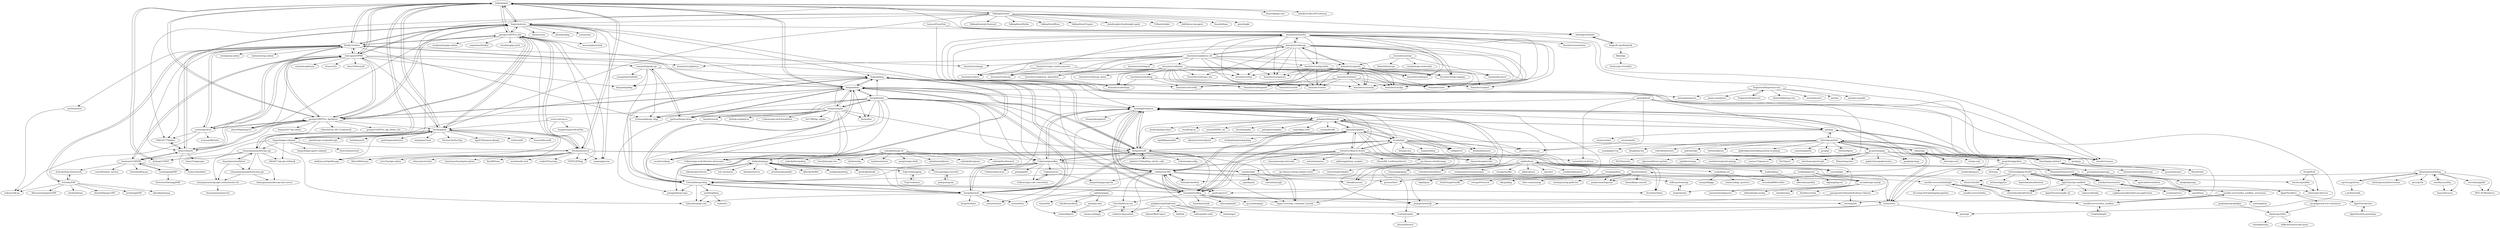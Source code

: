 digraph G {
"lisijie/gopub" -> "lisijie/webcron"
"lisijie/gopub" -> "linclin/gopub"
"lisijie/gopub" -> "duliang123/SST"
"lisijie/gopub" -> "bzppx/bzppx-codepub"
"lisijie/gopub" -> "george518/PPGo_Job"
"lisijie/gopub" -> "shotdog/scheduler"
"lisijie/gopub" -> "lock-upme/OPMS"
"lisijie/gopub" -> "lhtzbj12/sdrms"
"lisijie/gopub" -> "george518/PPGo_ApiAdmin"
"lisijie/gopub" -> "shunfei/cronsun" ["e"=1]
"lisijie/gopub" -> "dreamans/syncd"
"lisijie/gopub" -> "itimor/django-oms" ["e"=1]
"lisijie/gopub" -> "TalkingData/owl"
"lisijie/gopub" -> "beego/admin"
"lisijie/gopub" -> "eolinker/GoKu-API-Gateway" ["e"=1]
"lisijie/webcron" -> "lisijie/gopub"
"lisijie/webcron" -> "george518/PPGo_Job"
"lisijie/webcron" -> "george518/PPGo_ApiAdmin"
"lisijie/webcron" -> "shunfei/cronsun" ["e"=1]
"lisijie/webcron" -> "ouqiang/gocron" ["e"=1]
"lisijie/webcron" -> "iwannay/jiacrontab" ["e"=1]
"lisijie/webcron" -> "shotdog/scheduler"
"lisijie/webcron" -> "hzwy23/hauth"
"lisijie/webcron" -> "lhtzbj12/sdrms"
"lisijie/webcron" -> "lisijie/goblog"
"lisijie/webcron" -> "youzan/zan" ["e"=1]
"lisijie/webcron" -> "lock-upme/OPMS"
"lisijie/webcron" -> "laruence/yar" ["e"=1]
"lisijie/webcron" -> "beego/admin"
"lisijie/webcron" -> "shenzhe/zphp" ["e"=1]
"henrylee2cn/pholcus_lib" -> "henrylee2cn/lessgo"
"henrylee2cn/pholcus_lib" -> "henrylee2cn/surfer"
"henrylee2cn/pholcus_lib" -> "henrylee2cn/pholcus" ["e"=1]
"henrylee2cn/pholcus_lib" -> "henrylee2cn/fay"
"henrylee2cn/pholcus_lib" -> "henrylee2cn/faygo" ["e"=1]
"henrylee2cn/pholcus_lib" -> "henrylee2cn/pholcus_dependent"
"henrylee2cn/pholcus_lib" -> "henrylee2cn/faydoc"
"henrylee2cn/pholcus_lib" -> "henrylee2cn/apiware"
"henrylee2cn/pholcus_lib" -> "henrylee2cn/goutil"
"henrylee2cn/pholcus_lib" -> "henrylee2cn/teleport" ["e"=1]
"henrylee2cn/pholcus_lib" -> "henrylee2cn/algorithm"
"henrylee2cn/pholcus_lib" -> "henrylee2cn/less"
"henrylee2cn/pholcus_lib" -> "henrylee2cn/myrpc"
"henrylee2cn/pholcus_lib" -> "henrylee2cn/cfgo"
"henrylee2cn/pholcus_lib" -> "henrylee2cn/currip"
"jimmykuu/gopher" -> "studygolang/studygolang" ["e"=1]
"jimmykuu/gopher" -> "wendal/gor"
"jimmykuu/gopher" -> "insionng/toropress"
"jimmykuu/gopher" -> "golangers/framework"
"jimmykuu/gopher" -> "zzdboy/GoCMS"
"jimmykuu/gopher" -> "beego/wetalk"
"jimmykuu/gopher" -> "fuxiaohei/GoBlog"
"jimmykuu/gopher" -> "goofcc/gorevel"
"jimmykuu/gopher" -> "QLeelulu/ohlala"
"jimmykuu/gopher" -> "chanxuehong/wechat" ["e"=1]
"jimmykuu/gopher" -> "ego008/goyoubbs" ["e"=1]
"jimmykuu/gopher" -> "hyper-carrot/go_command_tutorial" ["e"=1]
"jimmykuu/gopher" -> "robfig/revel" ["e"=1]
"jimmykuu/gopher" -> "skynetservices/skynet" ["e"=1]
"jimmykuu/gopher" -> "achun/Go-Blog-In-Action"
"astaxie/godoc" -> "polaris1119/autogo"
"1046102779/grbac" -> "hzwy23/hauth"
"george518/PPGo_Job" -> "lisijie/webcron"
"george518/PPGo_Job" -> "george518/PPGo_ApiAdmin"
"george518/PPGo_Job" -> "iwannay/jiacrontab" ["e"=1]
"george518/PPGo_Job" -> "ouqiang/gocron" ["e"=1]
"george518/PPGo_Job" -> "linclin/gopub"
"george518/PPGo_Job" -> "lisijie/gopub"
"george518/PPGo_Job" -> "shunfei/cronsun" ["e"=1]
"george518/PPGo_Job" -> "lhtzbj12/sdrms"
"george518/PPGo_Job" -> "dreamans/syncd"
"george518/PPGo_Job" -> "shen100/golang123" ["e"=1]
"george518/PPGo_Job" -> "wenjianzhang/go-admin" ["e"=1]
"george518/PPGo_Job" -> "EDDYCJY/blog" ["e"=1]
"george518/PPGo_Job" -> "osgochina/Donkey" ["e"=1]
"george518/PPGo_Job" -> "owenliang/go-push" ["e"=1]
"george518/PPGo_Job" -> "LyricTian/gin-admin" ["e"=1]
"hzwy23/hauth" -> "hzwy23/appsugar"
"hzwy23/hauth" -> "1046102779/grbac"
"hzwy23/hauth" -> "hexiaoyun128/ERP"
"hzwy23/hauth" -> "hzwy23/asofdate"
"hzwy23/hauth" -> "george518/PPGo_ApiAdmin"
"hzwy23/hauth" -> "lock-upme/OPMS"
"hzwy23/hauth" -> "lisijie/webcron"
"lock-upme/OPMS" -> "hexiaoyun128/ERP"
"lock-upme/OPMS" -> "lisijie/gopub"
"lock-upme/OPMS" -> "hzwy23/hauth"
"lock-upme/OPMS" -> "george518/PPGo_ApiAdmin"
"lock-upme/OPMS" -> "xuhuisheng/lemon" ["e"=1]
"lock-upme/OPMS" -> "lisijie/webcron"
"lock-upme/OPMS" -> "yunnet/gardens"
"lock-upme/OPMS" -> "deepzz0/goblog" ["e"=1]
"lock-upme/OPMS" -> "lhtzbj12/sdrms"
"lock-upme/OPMS" -> "zituocn/22v"
"lock-upme/OPMS" -> "shen100/golang123" ["e"=1]
"lock-upme/OPMS" -> "tomoya92/pybbs-go"
"lock-upme/OPMS" -> "shen100/wemall" ["e"=1]
"lock-upme/OPMS" -> "linclin/gopub"
"lock-upme/OPMS" -> "henrylee2cn/pholcus" ["e"=1]
"zzdboy/GoCMS" -> "goofcc/gorevel"
"zzdboy/GoCMS" -> "insionng/toropress"
"zzdboy/GoCMS" -> "codeb2cc/gmcadmin"
"zzdboy/GoCMS" -> "huacnlee/mediom"
"zzdboy/GoCMS" -> "jimmykuu/gopher"
"zzdboy/GoCMS" -> "chinakr/seocms"
"zzdboy/GoCMS" -> "sidbusy/weixinmp"
"zzdboy/GoCMS" -> "UlricQin/falcon-eye"
"zzdboy/GoCMS" -> "fuxiaohei/GoBlog"
"zzdboy/GoCMS" -> "lubia/sniper"
"zzdboy/GoCMS" -> "lunny/xorm"
"zzdboy/GoCMS" -> "hanguofeng/gocaptcha" ["e"=1]
"zzdboy/GoCMS" -> "lisijie/goblog"
"zzdboy/GoCMS" -> "UlricQin/beego-blog"
"henrylee2cn/goutil" -> "henrylee2cn/apiware"
"henrylee2cn/goutil" -> "henrylee2cn/lessgo"
"henrylee2cn/goutil" -> "henrylee2cn/faygos"
"henrylee2cn/goutil" -> "henrylee2cn/go-logging"
"henrylee2cn/goutil" -> "henrylee2cn/timer"
"henrylee2cn/goutil" -> "henrylee2cn/fay"
"henrylee2cn/goutil" -> "henrylee2cn/cfgo"
"henrylee2cn/goutil" -> "henrylee2cn/currip"
"henrylee2cn/goutil" -> "henrylee2cn/env"
"henrylee2cn/goutil" -> "henrylee2cn/ini"
"henrylee2cn/goutil" -> "henrylee2cn/lessgoext"
"henrylee2cn/goutil" -> "henrylee2cn/beelogs"
"henrylee2cn/goutil" -> "henrylee2cn/tconfig"
"henrylee2cn/goutil" -> "xiaoenai/tp-micro"
"henrylee2cn/goutil" -> "henrylee2cn/pool"
"UlricQin/beego-blog" -> "lisijie/goblog"
"UlricQin/beego-blog" -> "linbaozhong/go-cms"
"UlricQin/beego-blog" -> "beego/beeweb"
"UlricQin/beego-blog" -> "fuxiaohei/GoBlog"
"UlricQin/beego-blog" -> "jxufeliujj/blog"
"UlricQin/beego-blog" -> "QLeelulu/ohlala"
"UlricQin/beego-blog" -> "beego/admin"
"UlricQin/beego-blog" -> "goinggo/beego-mgo"
"tsaikd/gogstash" -> "wgliang/logcool"
"tsaikd/gogstash" -> "packetzoom/logzoom"
"tsaikd/gogstash" -> "mcuadros/go-syslog"
"tsaikd/gogstash" -> "mozilla-services/hindsight"
"yunnet/gardens" -> "lhtzbj12/sdrms"
"yunnet/gardens" -> "aveyuan/MySales"
"yunnet/gardens" -> "mikezss/skl-go"
"yunnet/gardens" -> "george518/PPGo_ApiAdmin"
"yunnet/gardens" -> "1046102779/grbac"
"yunnet/gardens" -> "lock-upme/OPMS"
"achun/Go-Blog-In-Action" -> "wendal/gor"
"achun/Go-Blog-In-Action" -> "achun/typepress"
"achun/Go-Blog-In-Action" -> "go-chinese-site/dreamgo"
"achun/Go-Blog-In-Action" -> "jemygraw/GoStandardLibrary-Chinese"
"achun/Go-Blog-In-Action" -> "fuxiaohei/GoBlog"
"achun/Go-Blog-In-Action" -> "insionng/toropress"
"achun/Go-Blog-In-Action" -> "tiancaiamao/go-internals" ["e"=1]
"achun/Go-Blog-In-Action" -> "jimmykuu/gopher"
"achun/Go-Blog-In-Action" -> "Unknwon/go-rock-libraries-showcases" ["e"=1]
"achun/Go-Blog-In-Action" -> "astaxie/Go-in-Action" ["e"=1]
"achun/Go-Blog-In-Action" -> "philsong/golang_samples"
"achun/Go-Blog-In-Action" -> "iTyran/SK_CardGameServer" ["e"=1]
"achun/Go-Blog-In-Action" -> "Unknwon/gowalker"
"achun/Go-Blog-In-Action" -> "chinakr/seocms"
"achun/Go-Blog-In-Action" -> "zzdboy/GoCMS"
"goofcc/gorevel" -> "zzdboy/GoCMS"
"lithammer/fuzzysearch" -> "sahilm/fuzzy"
"lithammer/fuzzysearch" -> "schollz/closestmatch"
"lithammer/fuzzysearch" -> "sajari/fuzzy"
"lithammer/fuzzysearch" -> "agnivade/levenshtein"
"sahilm/fuzzy" -> "lithammer/fuzzysearch"
"sahilm/fuzzy" -> "schollz/closestmatch"
"sahilm/fuzzy" -> "malisit/kolpa"
"sahilm/fuzzy" -> "francoispqt/gojay" ["e"=1]
"sahilm/fuzzy" -> "volatiletech/authboss" ["e"=1]
"sahilm/fuzzy" -> "mingrammer/commonregex" ["e"=1]
"sahilm/fuzzy" -> "raviqqe/muffet" ["e"=1]
"sahilm/fuzzy" -> "jdkato/prose" ["e"=1]
"sahilm/fuzzy" -> "mjl-/duit" ["e"=1]
"sahilm/fuzzy" -> "natefinch/pie"
"sahilm/fuzzy" -> "scylladb/go-set"
"sahilm/fuzzy" -> "araddon/dateparse" ["e"=1]
"henrylee2cn/lessgo" -> "henrylee2cn/surfer"
"henrylee2cn/lessgo" -> "henrylee2cn/apiware"
"henrylee2cn/lessgo" -> "henrylee2cn/lessgo_doc"
"henrylee2cn/lessgo" -> "henrylee2cn/faygos"
"henrylee2cn/lessgo" -> "henrylee2cn/pholcus_lib"
"henrylee2cn/lessgo" -> "henrylee2cn/go-logging"
"henrylee2cn/lessgo" -> "henrylee2cn/fay"
"henrylee2cn/lessgo" -> "henrylee2cn/algorithm"
"henrylee2cn/lessgo" -> "henrylee2cn/goutil"
"henrylee2cn/lessgo" -> "henrylee2cn/less"
"henrylee2cn/lessgo" -> "henrylee2cn/myrpc"
"henrylee2cn/lessgo" -> "henrylee2cn/cfgo"
"henrylee2cn/lessgo" -> "henrylee2cn/currip"
"henrylee2cn/lessgo" -> "henrylee2cn/env"
"henrylee2cn/lessgo" -> "henrylee2cn/ini"
"huacnlee/mediom" -> "goofcc/gorevel"
"huacnlee/mediom" -> "zzdboy/GoCMS"
"dreamans/syncd" -> "linclin/gopub"
"dreamans/syncd" -> "george518/PPGo_Job"
"dreamans/syncd" -> "meolu/walle-web" ["e"=1]
"dreamans/syncd" -> "welliamcao/OpsManage" ["e"=1]
"dreamans/syncd" -> "ouqiang/gocron" ["e"=1]
"dreamans/syncd" -> "Qihoo360/wayne" ["e"=1]
"dreamans/syncd" -> "cookieY/Yearning" ["e"=1]
"dreamans/syncd" -> "EDDYCJY/blog" ["e"=1]
"dreamans/syncd" -> "lisijie/gopub"
"dreamans/syncd" -> "silenceper/wechat" ["e"=1]
"dreamans/syncd" -> "hanchuanchuan/goInception" ["e"=1]
"dreamans/syncd" -> "chanxuehong/wechat" ["e"=1]
"dreamans/syncd" -> "LyricTian/gin-admin" ["e"=1]
"dreamans/syncd" -> "shunfei/cronsun" ["e"=1]
"dreamans/syncd" -> "XiaoMi/Gaea" ["e"=1]
"mozilla-services/hindsight" -> "mozilla-services/lua_sandbox_extensions"
"mozilla-services/hindsight" -> "mozilla-services/lua_sandbox"
"mozilla-services/hindsight" -> "Securing-DevOps/logging-pipeline"
"mozilla-services/hindsight" -> "mozilla-services/heka" ["e"=1]
"trivago/gollum" -> "packetzoom/logzoom"
"trivago/gollum" -> "rakyll/gom" ["e"=1]
"trivago/gollum" -> "dimiro1/health"
"trivago/gollum" -> "EmileVauge/traefik" ["e"=1]
"trivago/gollum" -> "trivago/Protector"
"s-gv/orangeforum" -> "s-gv/femtowiki"
"s-gv/orangeforum" -> "disintegration/bebop"
"go-python/gpython" -> "grumpyhome/grumpy"
"go-python/gpython" -> "mathetake/gasm" ["e"=1]
"go-python/gpython" -> "d5/tengo" ["e"=1]
"satellity/satellity" -> "Azareal/Gosora"
"satellity/satellity" -> "disintegration/bebop"
"sbinet/igo" -> "sbinet/go-eval"
"sbinet/igo" -> "vito/go-repl"
"sbinet/igo" -> "sbinet/go-python"
"linclin/gopub" -> "lisijie/gopub"
"linclin/gopub" -> "bzppx/bzppx-codepub"
"linclin/gopub" -> "dreamans/syncd"
"linclin/gopub" -> "welliamcao/OpsManage" ["e"=1]
"linclin/gopub" -> "george518/PPGo_Job"
"linclin/gopub" -> "guohongze/adminset" ["e"=1]
"linclin/gopub" -> "ixrjog/opsCloud" ["e"=1]
"linclin/gopub" -> "YoLoveLife/DevOps" ["e"=1]
"linclin/gopub" -> "chanyipiaomiao/devops-api"
"linclin/gopub" -> "hgz6536/opman-django" ["e"=1]
"linclin/gopub" -> "voilet/cmdb" ["e"=1]
"linclin/gopub" -> "Qihoo360/wayne" ["e"=1]
"linclin/gopub" -> "Tencent/bk-cmdb" ["e"=1]
"linclin/gopub" -> "opendevops-cn/opendevops" ["e"=1]
"linclin/gopub" -> "wylok/opsweb" ["e"=1]
"fuxiaohei/GoBlog" -> "go-xiaohei/pugo" ["e"=1]
"fuxiaohei/GoBlog" -> "fuxiaohei/GoInk"
"fuxiaohei/GoBlog" -> "insionng/toropress"
"fuxiaohei/GoBlog" -> "jemygraw/wetalk"
"fuxiaohei/GoBlog" -> "UlricQin/falcon-eye"
"fuxiaohei/GoBlog" -> "UlricQin/beego-blog"
"fuxiaohei/GoBlog" -> "shxsun/gobuild"
"fuxiaohei/GoBlog" -> "hyper-carrot/go_command_tutorial" ["e"=1]
"fuxiaohei/GoBlog" -> "wendal/gor"
"fuxiaohei/GoBlog" -> "lisijie/goblog"
"fuxiaohei/GoBlog" -> "jimmykuu/gopher"
"fuxiaohei/GoBlog" -> "lunny/xorm"
"fuxiaohei/GoBlog" -> "zzdboy/GoCMS"
"beego/beedoc" -> "beego/admin"
"beego/beedoc" -> "beego/bee" ["e"=1]
"beego/beedoc" -> "beego/samples"
"beego/beedoc" -> "beego/beeweb"
"beego/beedoc" -> "ascoders/alipay" ["e"=1]
"beego/beedoc" -> "Unknwon/gowalker"
"beego/beedoc" -> "beego/tutorial"
"beego/beedoc" -> "insionng/toropress"
"beego/beedoc" -> "gwduan/beego-demo"
"beego/beedoc" -> "UlricQin/beego-blog"
"beego/beedoc" -> "hyper-carrot/go_command_tutorial" ["e"=1]
"beego/beedoc" -> "beego/wetalk"
"beego/beedoc" -> "lisijie/goblog"
"beego/beedoc" -> "Echosong/beego_blog" ["e"=1]
"beego/beedoc" -> "Unknwon/go-rock-libraries-showcases" ["e"=1]
"go-python/gopy" -> "sbinet/go-python"
"go-python/gopy" -> "go-python/gpython"
"go-python/gopy" -> "PyO3/maturin" ["e"=1]
"go-python/gopy" -> "dgrunwald/rust-cpython" ["e"=1]
"go-python/gopy" -> "google/grumpy" ["e"=1]
"go-python/gopy" -> "yglukhov/nimpy" ["e"=1]
"go-python/gopy" -> "DataDog/go-python3"
"go-python/gopy" -> "asottile/setuptools-golang"
"go-python/gopy" -> "cosmos72/gomacro" ["e"=1]
"go-python/gopy" -> "PyO3/pyo3" ["e"=1]
"go-python/gopy" -> "grumpyhome/grumpy"
"go-python/gopy" -> "alecthomas/participle" ["e"=1]
"go-python/gopy" -> "Pebaz/nimporter" ["e"=1]
"go-python/gopy" -> "qur/gopy"
"go-python/gopy" -> "gopherdata/gophernotes" ["e"=1]
"henson/ProxyPool" -> "henrylee2cn/surfer"
"henson/ProxyPool" -> "wizjin/weixin"
"hexiaoyun128/ERP" -> "lock-upme/OPMS"
"hexiaoyun128/ERP" -> "taozhaoping/ERP"
"hexiaoyun128/ERP" -> "hzwy23/asofdate"
"hexiaoyun128/ERP" -> "hzwy23/hauth"
"hexiaoyun128/ERP" -> "itcloudy/base-framework"
"hexiaoyun128/ERP" -> "cuu/softradius_system"
"hexiaoyun128/ERP" -> "foxiswho/blog-go" ["e"=1]
"EricLagerg/go-coreutils" -> "polegone/gonix"
"polegone/gonix" -> "EricLagerg/go-coreutils"
"InVisionApp/go-health" -> "InVisionApp/rye"
"InVisionApp/go-health" -> "etherlabsio/healthcheck"
"InVisionApp/go-health" -> "dimiro1/health"
"InVisionApp/go-health" -> "AppsFlyer/go-sundheit"
"InVisionApp/go-health" -> "heptiolabs/healthcheck" ["e"=1]
"InVisionApp/go-health" -> "relistan/go-director"
"InVisionApp/go-health" -> "batchcorp/rabbit"
"AppsFlyer/go-sundheit" -> "etherlabsio/healthcheck"
"AppsFlyer/go-sundheit" -> "AppsFlyer/ketu"
"AppsFlyer/go-sundheit" -> "sagikazarmark/modern-go-application" ["e"=1]
"AppsFlyer/go-sundheit" -> "InVisionApp/go-health"
"AppsFlyer/go-sundheit" -> "AppsFlyer/aerospike-clj"
"AppsFlyer/go-sundheit" -> "lalamove/konfig" ["e"=1]
"george518/PPGo_ApiAdmin" -> "lhtzbj12/sdrms"
"george518/PPGo_ApiAdmin" -> "george518/PPGo_Job"
"george518/PPGo_ApiAdmin" -> "beego/admin"
"george518/PPGo_ApiAdmin" -> "lisijie/webcron"
"george518/PPGo_ApiAdmin" -> "hzwy23/hauth"
"george518/PPGo_ApiAdmin" -> "yunnet/gardens"
"george518/PPGo_ApiAdmin" -> "lisijie/gopub"
"george518/PPGo_ApiAdmin" -> "lock-upme/OPMS"
"george518/PPGo_ApiAdmin" -> "edisonlz/Gin_API_Framework" ["e"=1]
"george518/PPGo_ApiAdmin" -> "linclin/gopub"
"george518/PPGo_ApiAdmin" -> "george518/PPGo_Api_Demo_Gin"
"george518/PPGo_ApiAdmin" -> "hexiaoyun128/ERP"
"george518/PPGo_ApiAdmin" -> "chanyipiaomiao/devops-api"
"george518/PPGo_ApiAdmin" -> "shen100/golang123" ["e"=1]
"george518/PPGo_ApiAdmin" -> "hequan2017/go-admin" ["e"=1]
"DataDog/go-python3" -> "sbinet/go-python"
"DataDog/go-python3" -> "go-python/cpy3"
"DataDog/go-python3" -> "christian-korneck/python-go"
"codeskyblue/go-sh" -> "aybabtme/rgbterm"
"codeskyblue/go-sh" -> "codeskyblue/gosuv" ["e"=1]
"codeskyblue/go-sh" -> "codeskyblue/fswatch"
"codeskyblue/go-sh" -> "dullgiulio/pingo"
"codeskyblue/go-sh" -> "codeskyblue/gohttp" ["e"=1]
"codeskyblue/go-sh" -> "Unknwon/gowalker"
"codeskyblue/go-sh" -> "GeertJohan/go.rice" ["e"=1]
"codeskyblue/go-sh" -> "cihub/seelog" ["e"=1]
"codeskyblue/go-sh" -> "kardianos/osext"
"codeskyblue/go-sh" -> "progrium/go-shell"
"golangers/framework" -> "golangers/samples"
"golangers/framework" -> "ungerik/go-start" ["e"=1]
"golangers/framework" -> "insionng/toropress"
"golangers/framework" -> "astaxie/beedb" ["e"=1]
"golangers/framework" -> "wendal/gor"
"golangers/framework" -> "border/golang-china"
"golangers/framework" -> "visualfc/go-ui" ["e"=1]
"golangers/framework" -> "jimmykuu/gopher"
"golangers/framework" -> "robfig/revel" ["e"=1]
"golangers/framework" -> "polaris1119/autogo"
"golangers/framework" -> "astaxie/NPWG_zh" ["e"=1]
"golangers/framework" -> "douban/beanseye" ["e"=1]
"golangers/framework" -> "qiniu/py"
"golangers/framework" -> "QLeelulu/goku" ["e"=1]
"taozhaoping/ERP" -> "betterworldwangg/ERP"
"taozhaoping/ERP" -> "hexiaoyun128/ERP"
"TalkingData/owl" -> "TalkingData/owl-frontend"
"TalkingData/owl" -> "TalkingData/Shrike"
"TalkingData/owl" -> "TalkingData/Myna" ["e"=1]
"TalkingData/owl" -> "lisijie/gopub"
"TalkingData/owl" -> "TalkingData/Fregata" ["e"=1]
"TalkingData/owl" -> "cloudinsight/cloudinsight-agent" ["e"=1]
"TalkingData/owl" -> "710leo/urlooker" ["e"=1]
"TalkingData/owl" -> "didi/falcon-log-agent" ["e"=1]
"TalkingData/owl" -> "Hasal/dzhops" ["e"=1]
"TalkingData/owl" -> "linclin/gopub"
"TalkingData/owl" -> "1046102779/grbac"
"TalkingData/owl" -> "shunfei/cronsun" ["e"=1]
"TalkingData/owl" -> "bzppx/bzppx-codepub"
"TalkingData/owl" -> "lisijie/webcron"
"TalkingData/owl" -> "qiniu/logkit" ["e"=1]
"polaris1119/myblog_article_code" -> "beego/wetalk"
"lisijie/goblog" -> "UlricQin/beego-blog"
"lisijie/goblog" -> "linbaozhong/go-cms"
"lisijie/goblog" -> "beego/beeweb"
"lisijie/goblog" -> "deepzz0/goblog" ["e"=1]
"lisijie/goblog" -> "beego/wetalk"
"lisijie/goblog" -> "beego/admin"
"lisijie/goblog" -> "fuxiaohei/GoBlog"
"lisijie/goblog" -> "insionng/toropress"
"beego/samples" -> "beego/admin"
"beego/samples" -> "beego/bee" ["e"=1]
"beego/samples" -> "ascoders/alipay" ["e"=1]
"beego/samples" -> "beego/beedoc"
"beego/samples" -> "gwduan/beego-demo"
"beego/samples" -> "Unknwon/go-rock-libraries-showcases" ["e"=1]
"beego/samples" -> "lisijie/goblog"
"beego/samples" -> "beego/wetalk"
"beego/samples" -> "beego/tutorial"
"beego/samples" -> "george518/PPGo_ApiAdmin"
"beego/samples" -> "Unknwon/go-web-foundation" ["e"=1]
"beego/samples" -> "hu17889/go_spider" ["e"=1]
"beego/samples" -> "bitly/go-simplejson" ["e"=1]
"beego/samples" -> "Echosong/beego_blog" ["e"=1]
"beego/samples" -> "beego/beeweb"
"idada/go-labs" -> "realint/dbgutil"
"henrylee2cn/faydoc" -> "henrylee2cn/wukong"
"henrylee2cn/faydoc" -> "henrylee2cn/fay"
"henrylee2cn/faydoc" -> "henrylee2cn/less"
"henrylee2cn/faydoc" -> "henrylee2cn/myrpc"
"henrylee2cn/faydoc" -> "henrylee2cn/cfgo"
"henrylee2cn/faydoc" -> "henrylee2cn/currip"
"henrylee2cn/faydoc" -> "henrylee2cn/env"
"henrylee2cn/faydoc" -> "henrylee2cn/ini"
"henrylee2cn/faydoc" -> "henrylee2cn/lessgoext"
"henrylee2cn/faydoc" -> "henrylee2cn/utils"
"henrylee2cn/faydoc" -> "henrylee2cn/faygos"
"henrylee2cn/faydoc" -> "henrylee2cn/lessgo_doc"
"henrylee2cn/faydoc" -> "henrylee2cn/pholcus_dependent"
"henrylee2cn/faydoc" -> "henrylee2cn/beelogs"
"henrylee2cn/faydoc" -> "henrylee2cn/lessgo_demo"
"henrylee2cn/algorithm" -> "henrylee2cn/tconfig"
"henrylee2cn/algorithm" -> "henrylee2cn/go-logging"
"henrylee2cn/algorithm" -> "henrylee2cn/apiware"
"henrylee2cn/algorithm" -> "henrylee2cn/cfgo"
"henrylee2cn/algorithm" -> "henrylee2cn/currip"
"henrylee2cn/algorithm" -> "henrylee2cn/env"
"henrylee2cn/algorithm" -> "henrylee2cn/ini"
"henrylee2cn/algorithm" -> "henrylee2cn/lessgoext"
"henrylee2cn/algorithm" -> "henrylee2cn/faygos"
"henrylee2cn/algorithm" -> "henrylee2cn/beelogs"
"siddontang/go" -> "funny/link" ["e"=1]
"siddontang/go" -> "idada/go-labs"
"siddontang/go" -> "blackbeans/kiteq" ["e"=1]
"fabioberger/chrome" -> "dullgiulio/pingo"
"go-chinese-site/dreamgo" -> "go-chinese-site/go-simple-router"
"go-chinese-site/dreamgo" -> "hunterhug/GoSpider" ["e"=1]
"qur/gopy" -> "flosch/GoPy"
"qur/gopy" -> "qiniu/py"
"lhtzbj12/sdrms" -> "yunnet/gardens"
"lhtzbj12/sdrms" -> "george518/PPGo_ApiAdmin"
"lhtzbj12/sdrms" -> "beego/admin"
"lhtzbj12/sdrms" -> "george518/PPGo_Job"
"lhtzbj12/sdrms" -> "itcloudy/ERP"
"lhtzbj12/sdrms" -> "lisijie/gopub"
"lhtzbj12/sdrms" -> "Echosong/beego_blog" ["e"=1]
"lhtzbj12/sdrms" -> "henrylee2cn/faygo" ["e"=1]
"lhtzbj12/sdrms" -> "chenhg5/go-admin" ["e"=1]
"lhtzbj12/sdrms" -> "lisijie/webcron"
"lhtzbj12/sdrms" -> "yuedun/metal"
"lhtzbj12/sdrms" -> "hzwy23/hauth"
"lhtzbj12/sdrms" -> "winlion/restgo-admin" ["e"=1]
"lhtzbj12/sdrms" -> "lock-upme/OPMS"
"lhtzbj12/sdrms" -> "1046102779/grbac"
"nvwa-io/nvwa-io" -> "dreamans/syncd"
"nvwa-io/nvwa-io" -> "wangweianger/APubPlat" ["e"=1]
"nvwa-io/nvwa-io" -> "linclin/gopub"
"beego/admin" -> "beego/beeweb"
"beego/admin" -> "lisijie/goblog"
"beego/admin" -> "lhtzbj12/sdrms"
"beego/admin" -> "beego/samples"
"beego/admin" -> "george518/PPGo_ApiAdmin"
"beego/admin" -> "beego/wetalk"
"beego/admin" -> "gwduan/beego-demo"
"beego/admin" -> "UlricQin/beego-blog"
"beego/admin" -> "beego/beedoc"
"beego/admin" -> "chanxuehong/wechat" ["e"=1]
"beego/admin" -> "beego/bee" ["e"=1]
"beego/admin" -> "Echosong/beego_blog" ["e"=1]
"beego/admin" -> "lisijie/gopub"
"beego/admin" -> "insionng/zenpress"
"beego/admin" -> "insionng/toropress"
"itcloudy/ERP" -> "itcloudy/base-framework"
"itcloudy/ERP" -> "lhtzbj12/sdrms"
"itcloudy/ERP" -> "zhuinfo/Django-ERP" ["e"=1]
"itcloudy/ERP" -> "jerryhanjj/ERP" ["e"=1]
"itcloudy/ERP" -> "mikezss/skl-go"
"itcloudy/ERP" -> "objcoding/wxpay" ["e"=1]
"itcloudy/ERP" -> "Allenxuxu/mogutouERP" ["e"=1]
"itcloudy/ERP" -> "chenbool/wms" ["e"=1]
"Unknwon/gowalker" -> "beego/beeweb"
"Unknwon/gowalker" -> "insionng/toropress"
"Unknwon/gowalker" -> "astaxie/weixin"
"Unknwon/gowalker" -> "coocood/qbs" ["e"=1]
"Unknwon/gowalker" -> "beego/wetalk"
"Unknwon/gowalker" -> "lisijie/goblog"
"Unknwon/gowalker" -> "zzdboy/GoCMS"
"Unknwon/gowalker" -> "UlricQin/beego-blog"
"Unknwon/gowalker" -> "Unknwon/macaron" ["e"=1]
"Unknwon/gowalker" -> "Unknwon/go-code-convention"
"Unknwon/gowalker" -> "Unknwon/com"
"Unknwon/gowalker" -> "golang/gddo" ["e"=1]
"jemygraw/GoStandardLibrary-Chinese" -> "insionng/sdc"
"jemygraw/GoStandardLibrary-Chinese" -> "jemygraw/wetalk"
"grumpyhome/grumpy" -> "alanjds/grumpy"
"9corp/9volt" -> "relistan/go-director"
"9corp/9volt" -> "batchcorp/rabbit"
"bzppx/bzppx-codepub" -> "bzppx/bzppx-agent-codepub"
"bzppx/bzppx-codepub" -> "linclin/gopub"
"bzppx/bzppx-codepub" -> "lisijie/gopub"
"bzppx/bzppx-codepub" -> "duliang123/SST"
"bzppx/bzppx-codepub" -> "AsuraTeam/zcloud" ["e"=1]
"bzppx/bzppx-codepub" -> "lifei6671/go-git-webhook"
"bzppx/bzppx-codepub" -> "chanyipiaomiao/devops-api"
"bzppx/bzppx-codepub" -> "dreamans/syncd"
"kingsoft-wps/kingtask" -> "shotdog/scheduler"
"kingsoft-wps/kingtask" -> "flike/idgo"
"schollz/closestmatch" -> "lithammer/fuzzysearch"
"schollz/closestmatch" -> "sajari/fuzzy"
"schollz/closestmatch" -> "xrash/smetrics"
"Unknwon/go-code-convention" -> "Unknwon/com"
"sbinet/go-python" -> "DataDog/go-python3"
"sbinet/go-python" -> "go-python/gopy"
"sbinet/go-python" -> "qiniu/py"
"sbinet/go-python" -> "yuin/gopher-lua" ["e"=1]
"sbinet/go-python" -> "qur/gopy"
"sbinet/go-python" -> "Shopify/go-lua" ["e"=1]
"sbinet/go-python" -> "robertkrimen/otto" ["e"=1]
"sbinet/go-python" -> "galeone/tfgo" ["e"=1]
"sbinet/go-python" -> "chrislusf/gleam" ["e"=1]
"sbinet/go-python" -> "spikeekips/embedding-python-in-golang"
"sbinet/go-python" -> "google/grumpy" ["e"=1]
"sbinet/go-python" -> "yanyiwu/gojieba" ["e"=1]
"sbinet/go-python" -> "go-gl/gl" ["e"=1]
"sbinet/go-python" -> "chrislusf/glow" ["e"=1]
"sbinet/go-python" -> "sbinet/igo"
"beego/wetalk" -> "insionng/toropress"
"beego/wetalk" -> "beego/beeweb"
"beego/wetalk" -> "lisijie/goblog"
"beego/wetalk" -> "goinggo/beego-mgo"
"beego/wetalk" -> "beego/admin"
"beego/wetalk" -> "jemygraw/wetalk"
"beego/wetalk" -> "jimmykuu/gopher"
"beego/wetalk" -> "polaris1119/myblog_article_code"
"beego/wetalk" -> "hyper-carrot/go_command_tutorial" ["e"=1]
"beego/wetalk" -> "Unknwon/gowalker"
"beego/wetalk" -> "fuxiaohei/GoBlog"
"beego/wetalk" -> "Unknwon/goconfig" ["e"=1]
"beego/wetalk" -> "ascoders/alipay" ["e"=1]
"beego/wetalk" -> "golangers/framework"
"beego/wetalk" -> "wendal/gor"
"tomoya92/pybbs-go" -> "youngxhui/GinHello" ["e"=1]
"tomoya92/pybbs-go" -> "deepzz0/goblog" ["e"=1]
"tomoya92/pybbs-go" -> "gwduan/beego-demo"
"tomoya92/pybbs-go" -> "lisijie/goblog"
"tomoya92/pybbs-go" -> "UlricQin/beego-blog"
"tomoya92/pybbs-go" -> "Echosong/beego_blog" ["e"=1]
"Unknwon/com" -> "Unknwon/go-code-convention"
"Unknwon/com" -> "hanguofeng/gocaptcha" ["e"=1]
"wendal/gor" -> "jimmykuu/gopher"
"wendal/gor" -> "golangers/framework"
"wendal/gor" -> "insionng/toropress"
"wendal/gor" -> "fuxiaohei/GoBlog"
"wendal/gor" -> "polaris1119/autogo"
"wendal/gor" -> "achun/Go-Blog-In-Action"
"wendal/gor" -> "QLeelulu/ohlala"
"wendal/gor" -> "hugozhu/blog"
"wendal/gor" -> "robfig/revel" ["e"=1]
"wendal/gor" -> "coocood/qbs" ["e"=1]
"wendal/gor" -> "beego/wetalk"
"wendal/gor" -> "hyper-carrot/go_command_tutorial" ["e"=1]
"wendal/gor" -> "lunny/xorm"
"wendal/gor" -> "douban/beanseye" ["e"=1]
"wendal/gor" -> "bitly/go-nsq" ["e"=1]
"malisit/kolpa" -> "olliecoleman/alloy"
"fragmenta/fragmenta-cms" -> "fragmenta/fragmenta"
"fragmenta/fragmenta-cms" -> "dionyself/golang-cms"
"fragmenta/fragmenta-cms" -> "monsti/monsti"
"fragmenta/fragmenta-cms" -> "qor/qor" ["e"=1]
"fragmenta/fragmenta-cms" -> "qor/qor-example" ["e"=1]
"fragmenta/fragmenta-cms" -> "insionng/zenpress"
"fragmenta/fragmenta-cms" -> "ponzu-cms/ponzu" ["e"=1]
"scylladb/go-set" -> "mmatczuk/go_generics"
"scylladb/go-set" -> "storozhukBM/verifier"
"scylladb/go-set" -> "integrii/flaggy" ["e"=1]
"chanyipiaomiao/hltool" -> "chanyipiaomiao/devops-api"
"chanyipiaomiao/hltool" -> "chanyipiaomiao/pritunl-http-api"
"chanyipiaomiao/hltool" -> "chanyipiaomiao/google-authenticator-cli"
"henrylee2cn/erpc" -> "xiaoenai/tp-micro"
"henrylee2cn/erpc" -> "fwhezfwhez/tcpx" ["e"=1]
"henrylee2cn/erpc" -> "henrylee2cn/goutil"
"henrylee2cn/erpc" -> "woodylan/go-websocket" ["e"=1]
"disintegration/bebop" -> "Azareal/Gosora"
"disintegration/bebop" -> "s-gv/orangeforum"
"disintegration/bebop" -> "disintegration/letteravatar"
"disintegration/bebop" -> "huacnlee/mediom"
"disintegration/bebop" -> "satellity/satellity"
"disintegration/bebop" -> "pressly/chi" ["e"=1]
"disintegration/bebop" -> "stevenleeg/gobb"
"disintegration/bebop" -> "WSU-ACM/askeecs"
"gwduan/beego-demo" -> "beego/admin"
"gwduan/beego-demo" -> "goinggo/beego-mgo"
"gwduan/beego-demo" -> "tomoya92/pybbs-go"
"duliang123/SST" -> "lisijie/gopub"
"qiniu/py" -> "qur/gopy"
"qiniu/py" -> "sbinet/go-python"
"qiniu/py" -> "insionng/toropress"
"qiniu/py" -> "niemeyer/qml" ["e"=1]
"qiniu/py" -> "golangers/framework"
"etherlabsio/healthcheck" -> "dimiro1/health"
"stevenleeg/gobb" -> "WSU-ACM/askeecs"
"itcloudy/base-framework" -> "itcloudy/ERP"
"shotdog/scheduler" -> "kingsoft-wps/kingtask"
"sajari/fuzzy" -> "schollz/closestmatch"
"sajari/fuzzy" -> "lithammer/fuzzysearch"
"sajari/fuzzy" -> "aaaton/golem"
"ekanite/ekanite" -> "mcuadros/go-syslog"
"ekanite/ekanite" -> "oklog/oklog" ["e"=1]
"ekanite/ekanite" -> "uber-common/zap" ["e"=1]
"ekanite/ekanite" -> "otoolep/syslog-gollector"
"ekanite/ekanite" -> "packetzoom/logzoom"
"ekanite/ekanite" -> "gernest/hero"
"ekanite/ekanite" -> "dominikh/go-unused" ["e"=1]
"codeb2cc/gmcadmin" -> "UlricQin/falcon-eye"
"mcuadros/go-syslog" -> "ekanite/ekanite"
"mcuadros/go-syslog" -> "jeromer/syslogparser"
"mcuadros/go-syslog" -> "influxdata/go-syslog"
"mcuadros/go-syslog" -> "ziutek/syslog"
"mcuadros/go-syslog" -> "RackSec/srslog"
"henrylee2cn/surfer" -> "henrylee2cn/apiware"
"henrylee2cn/surfer" -> "henrylee2cn/algorithm"
"henrylee2cn/surfer" -> "henrylee2cn/go-crawler-practice"
"henrylee2cn/surfer" -> "henrylee2cn/lessgo"
"henrylee2cn/surfer" -> "henrylee2cn/faygos"
"henrylee2cn/surfer" -> "henrylee2cn/tconfig"
"henrylee2cn/surfer" -> "henrylee2cn/go-logging"
"henrylee2cn/surfer" -> "henrylee2cn/cfgo"
"henrylee2cn/surfer" -> "henrylee2cn/currip"
"henrylee2cn/surfer" -> "henrylee2cn/env"
"henrylee2cn/surfer" -> "henrylee2cn/ini"
"henrylee2cn/surfer" -> "henrylee2cn/lessgoext"
"henrylee2cn/surfer" -> "henrylee2cn/mahonia"
"henrylee2cn/surfer" -> "henrylee2cn/beelogs"
"henrylee2cn/surfer" -> "henrylee2cn/pool"
"chanyipiaomiao/devops-api" -> "chanyipiaomiao/hltool"
"chanyipiaomiao/devops-api" -> "chanyipiaomiao/google-authenticator-cli"
"chanyipiaomiao/devops-api" -> "chanyipiaomiao/pritunl-http-api"
"chanyipiaomiao/devops-api" -> "linclin/gopub"
"chanyipiaomiao/devops-api" -> "duliang123/SST"
"chanyipiaomiao/devops-api" -> "chanyipiaomiao/devops-dns-server"
"chanyipiaomiao/devops-api" -> "lifei6671/go-git-webhook"
"wizjin/weixin" -> "sidbusy/weixinmp"
"beego/beeweb" -> "Unknwon/gowalker"
"beego/beeweb" -> "lisijie/goblog"
"beego/beeweb" -> "beego/admin"
"beego/beeweb" -> "beego/wetalk"
"beego/beeweb" -> "astaxie/weixin"
"beego/beeweb" -> "UlricQin/beego-blog"
"beego/beeweb" -> "insionng/toropress"
"beego/beeweb" -> "linbaozhong/go-cms"
"beego/beeweb" -> "astaxie/docs"
"beego/beeweb" -> "beego/website"
"beego/beeweb" -> "insionng/sdc"
"insionng/toropress" -> "lunny/xorm"
"insionng/toropress" -> "chinakr/seocms"
"insionng/toropress" -> "coocood/qbs" ["e"=1]
"insionng/toropress" -> "zzdboy/GoCMS"
"insionng/toropress" -> "jemygraw/wetalk"
"insionng/toropress" -> "beego/wetalk"
"insionng/toropress" -> "realint/dbgutil"
"insionng/toropress" -> "astaxie/docs"
"insionng/toropress" -> "golangers/framework"
"insionng/toropress" -> "fuxiaohei/GoBlog"
"insionng/toropress" -> "realint/monkey"
"insionng/toropress" -> "chuanyi/gosegment"
"insionng/toropress" -> "Unknwon/gowalker"
"insionng/toropress" -> "insionng/sdc"
"parkghost/gohttpbench" -> "mikespook/z-node"
"parkghost/gohttpbench" -> "xlqstar/WebCopyer"
"parkghost/gohttpbench" -> "codeb2cc/gmcadmin"
"parkghost/gohttpbench" -> "mb0/lab" ["e"=1]
"parkghost/gohttpbench" -> "realint/monkey"
"parkghost/gohttpbench" -> "lubia/sniper"
"realint/monkey" -> "shxsun/fswatch"
"henrylee2cn/go-crawler-practice" -> "henrylee2cn/go-logging"
"henrylee2cn/go-crawler-practice" -> "henrylee2cn/less"
"henrylee2cn/go-crawler-practice" -> "henrylee2cn/myrpc"
"yuedun/metal" -> "mikezss/skl-go"
"natefinch/pie" -> "dullgiulio/pingo"
"natefinch/pie" -> "gernest/hero"
"natefinch/pie" -> "juju/deputy"
"natefinch/pie" -> "constabulary/gb" ["e"=1]
"qiniu/gobook" -> "qiniu/py"
"qiniu/gobook" -> "insionng/toropress"
"qiniu/gobook" -> "qiniu/api"
"qiniu/gobook" -> "lunny/xorm"
"qiniu/gobook" -> "polaris1119/autogo"
"qiniu/gobook" -> "astaxie/Go-in-Action" ["e"=1]
"UlricQin/falcon-eye" -> "codeb2cc/gmcadmin"
"UlricQin/falcon-eye" -> "xiaomi-sa/frigga" ["e"=1]
"go-python/cpy3" -> "DataDog/go-python3"
"flike/idgo" -> "freshcn/go-id-builder"
"graphqlize/graphqlize" -> "oliyh/superlifter"
"dimiro1/health" -> "etherlabsio/healthcheck"
"fragmenta/fragmenta" -> "fragmenta/fragmenta-cms"
"mozilla-services/lua_sandbox_extensions" -> "mozilla-services/lua_sandbox"
"jxufeliujj/blog" -> "linbaozhong/go-cms"
"jxufeliujj/blog" -> "m2lan/Go"
"henrylee2cn/wukong" -> "henrylee2cn/beelogs"
"henrylee2cn/wukong" -> "henrylee2cn/tconfig"
"henrylee2cn/wukong" -> "henrylee2cn/pool"
"dullgiulio/pingo" -> "natefinch/pie"
"dullgiulio/pingo" -> "teh-cmc/mmm"
"dullgiulio/pingo" -> "hlandau/service" ["e"=1]
"dullgiulio/pingo" -> "fabioberger/chrome"
"dullgiulio/pingo" -> "EricLagerg/go-coreutils"
"dullgiulio/pingo" -> "peterbourgon/gokit" ["e"=1]
"dullgiulio/pingo" -> "djherbis/buffer" ["e"=1]
"dullgiulio/pingo" -> "FogCreek/logging"
"dullgiulio/pingo" -> "mailgun/godebug" ["e"=1]
"dullgiulio/pingo" -> "goniltalk/niltalk"
"sbinet/go-eval" -> "sbinet/igo"
"lunny/xorm" -> "insionng/toropress"
"lunny/xorm" -> "realint/monkey"
"lunny/xorm" -> "qiniu/api"
"lunny/xorm" -> "realint/dbgutil"
"batchcorp/rabbit" -> "relistan/go-director"
"oliyh/superlifter" -> "wilkerlucio/wsscode-async"
"oliyh/superlifter" -> "vlaaad/plusinia"
"chanyipiaomiao/pritunl-http-api" -> "chanyipiaomiao/devops-dns-server"
"chanyipiaomiao/pritunl-http-api" -> "chanyipiaomiao/google-authenticator-cli"
"FogCreek/mini" -> "FogCreek/logging"
"trink/hindsight" -> "mozilla-services/lua_sandbox"
"AppsFlyer/ketu" -> "AppsFlyer/pronto"
"AppsFlyer/ketu" -> "javahippie/clj-test-containers"
"AppsFlyer/pronto" -> "AppsFlyer/lein-protodeps"
"sidbusy/weixinmp" -> "wizjin/weixin"
"mozilla-services/lua_sandbox" -> "mozilla-services/lua_sandbox_extensions"
"mozilla-services/lua_sandbox" -> "trink/hindsight"
"mozilla-services/lua_sandbox" -> "mozilla-services/hindsight"
"javahippie/clj-test-containers" -> "oliyh/superlifter"
"FogCreek/logging" -> "FogCreek/mini"
"henrylee2cn/timer" -> "henrylee2cn/cfgo"
"henrylee2cn/timer" -> "henrylee2cn/currip"
"henrylee2cn/timer" -> "henrylee2cn/env"
"henrylee2cn/timer" -> "henrylee2cn/ini"
"henrylee2cn/timer" -> "henrylee2cn/lessgoext"
"henrylee2cn/timer" -> "henrylee2cn/utils"
"AppsFlyer/lein-protodeps" -> "AppsFlyer/pronto"
"chanyipiaomiao/google-authenticator-cli" -> "chanyipiaomiao/novels"
"lisijie/gopub" ["l"="-14.11,1.027"]
"lisijie/webcron" ["l"="-14.158,1.052"]
"linclin/gopub" ["l"="-14.083,0.999"]
"duliang123/SST" ["l"="-14.064,1.028"]
"bzppx/bzppx-codepub" ["l"="-14.055,0.991"]
"george518/PPGo_Job" ["l"="-14.122,1.003"]
"shotdog/scheduler" ["l"="-14.055,1.069"]
"lock-upme/OPMS" ["l"="-14.144,1.029"]
"lhtzbj12/sdrms" ["l"="-14.17,1.031"]
"george518/PPGo_ApiAdmin" ["l"="-14.139,1.056"]
"shunfei/cronsun" ["l"="-12.713,1.373"]
"dreamans/syncd" ["l"="-14.079,0.962"]
"itimor/django-oms" ["l"="-9.236,1.968"]
"TalkingData/owl" ["l"="-14.118,0.968"]
"beego/admin" ["l"="-14.215,1.102"]
"eolinker/GoKu-API-Gateway" ["l"="-12.553,1.322"]
"ouqiang/gocron" ["l"="-12.761,1.148"]
"iwannay/jiacrontab" ["l"="-12.595,1.274"]
"hzwy23/hauth" ["l"="-14.12,1.051"]
"lisijie/goblog" ["l"="-14.27,1.115"]
"youzan/zan" ["l"="-26.834,-43.063"]
"laruence/yar" ["l"="-26.848,-43.12"]
"shenzhe/zphp" ["l"="-26.802,-43.077"]
"henrylee2cn/pholcus_lib" ["l"="-14.031,1.54"]
"henrylee2cn/lessgo" ["l"="-14.011,1.535"]
"henrylee2cn/surfer" ["l"="-14.024,1.5"]
"henrylee2cn/pholcus" ["l"="-12.757,1.317"]
"henrylee2cn/fay" ["l"="-14.02,1.527"]
"henrylee2cn/faygo" ["l"="-12.626,1.368"]
"henrylee2cn/pholcus_dependent" ["l"="-14.016,1.563"]
"henrylee2cn/faydoc" ["l"="-13.997,1.543"]
"henrylee2cn/apiware" ["l"="-14.028,1.518"]
"henrylee2cn/goutil" ["l"="-13.982,1.52"]
"henrylee2cn/teleport" ["l"="-12.666,1.356"]
"henrylee2cn/algorithm" ["l"="-14.011,1.508"]
"henrylee2cn/less" ["l"="-14.024,1.554"]
"henrylee2cn/myrpc" ["l"="-14.017,1.55"]
"henrylee2cn/cfgo" ["l"="-14.002,1.526"]
"henrylee2cn/currip" ["l"="-14.009,1.522"]
"jimmykuu/gopher" ["l"="-14.36,1.13"]
"studygolang/studygolang" ["l"="-12.597,1.052"]
"wendal/gor" ["l"="-14.362,1.155"]
"insionng/toropress" ["l"="-14.341,1.132"]
"golangers/framework" ["l"="-14.393,1.166"]
"zzdboy/GoCMS" ["l"="-14.341,1.095"]
"beego/wetalk" ["l"="-14.301,1.144"]
"fuxiaohei/GoBlog" ["l"="-14.325,1.112"]
"goofcc/gorevel" ["l"="-14.368,1.067"]
"QLeelulu/ohlala" ["l"="-14.336,1.163"]
"chanxuehong/wechat" ["l"="-12.681,1.331"]
"ego008/goyoubbs" ["l"="-24.566,-39.43"]
"hyper-carrot/go_command_tutorial" ["l"="-12.539,1.425"]
"robfig/revel" ["l"="-12.716,1.845"]
"skynetservices/skynet" ["l"="-12.649,1.682"]
"achun/Go-Blog-In-Action" ["l"="-14.369,1.108"]
"astaxie/godoc" ["l"="-14.479,1.146"]
"polaris1119/autogo" ["l"="-14.427,1.166"]
"1046102779/grbac" ["l"="-14.147,0.999"]
"shen100/golang123" ["l"="-12.611,1.14"]
"wenjianzhang/go-admin" ["l"="-12.741,1.043"]
"EDDYCJY/blog" ["l"="-12.621,1.045"]
"osgochina/Donkey" ["l"="-26.908,-43.03"]
"owenliang/go-push" ["l"="-12.601,1.207"]
"LyricTian/gin-admin" ["l"="-12.765,1.084"]
"hzwy23/appsugar" ["l"="-14.091,1.06"]
"hexiaoyun128/ERP" ["l"="-14.119,1.082"]
"hzwy23/asofdate" ["l"="-14.088,1.084"]
"xuhuisheng/lemon" ["l"="7.246,20.628"]
"yunnet/gardens" ["l"="-14.172,1.005"]
"deepzz0/goblog" ["l"="-16.938,-0.059"]
"zituocn/22v" ["l"="-14.159,0.956"]
"tomoya92/pybbs-go" ["l"="-14.235,1.075"]
"shen100/wemall" ["l"="-12.625,1.251"]
"codeb2cc/gmcadmin" ["l"="-14.358,1.035"]
"huacnlee/mediom" ["l"="-14.396,1.02"]
"chinakr/seocms" ["l"="-14.364,1.088"]
"sidbusy/weixinmp" ["l"="-14.239,1.247"]
"UlricQin/falcon-eye" ["l"="-14.341,1.055"]
"lubia/sniper" ["l"="-14.342,1.013"]
"lunny/xorm" ["l"="-14.389,1.116"]
"hanguofeng/gocaptcha" ["l"="-12.598,1.508"]
"UlricQin/beego-blog" ["l"="-14.278,1.131"]
"henrylee2cn/faygos" ["l"="-14.005,1.515"]
"henrylee2cn/go-logging" ["l"="-14.017,1.516"]
"henrylee2cn/timer" ["l"="-13.984,1.536"]
"henrylee2cn/env" ["l"="-13.998,1.52"]
"henrylee2cn/ini" ["l"="-13.998,1.524"]
"henrylee2cn/lessgoext" ["l"="-13.994,1.514"]
"henrylee2cn/beelogs" ["l"="-13.996,1.505"]
"henrylee2cn/tconfig" ["l"="-13.998,1.496"]
"xiaoenai/tp-micro" ["l"="-13.937,1.516"]
"henrylee2cn/pool" ["l"="-13.99,1.489"]
"linbaozhong/go-cms" ["l"="-14.263,1.167"]
"beego/beeweb" ["l"="-14.277,1.15"]
"jxufeliujj/blog" ["l"="-14.242,1.187"]
"goinggo/beego-mgo" ["l"="-14.245,1.158"]
"tsaikd/gogstash" ["l"="-14.496,2.114"]
"wgliang/logcool" ["l"="-14.53,2.123"]
"packetzoom/logzoom" ["l"="-14.443,2.101"]
"mcuadros/go-syslog" ["l"="-14.497,2.043"]
"mozilla-services/hindsight" ["l"="-14.532,2.174"]
"aveyuan/MySales" ["l"="-14.184,0.96"]
"mikezss/skl-go" ["l"="-14.214,0.988"]
"achun/typepress" ["l"="-14.398,1.095"]
"go-chinese-site/dreamgo" ["l"="-14.435,1.064"]
"jemygraw/GoStandardLibrary-Chinese" ["l"="-14.32,1.082"]
"tiancaiamao/go-internals" ["l"="-12.571,1.265"]
"Unknwon/go-rock-libraries-showcases" ["l"="-12.531,1.29"]
"astaxie/Go-in-Action" ["l"="-12.495,1.301"]
"philsong/golang_samples" ["l"="-14.409,1.077"]
"iTyran/SK_CardGameServer" ["l"="-54.497,2.317"]
"Unknwon/gowalker" ["l"="-14.317,1.184"]
"lithammer/fuzzysearch" ["l"="-14.673,1.762"]
"sahilm/fuzzy" ["l"="-14.635,1.789"]
"schollz/closestmatch" ["l"="-14.694,1.782"]
"sajari/fuzzy" ["l"="-14.708,1.757"]
"agnivade/levenshtein" ["l"="-14.677,1.719"]
"malisit/kolpa" ["l"="-14.61,1.838"]
"francoispqt/gojay" ["l"="-13.292,1.636"]
"volatiletech/authboss" ["l"="-13.136,1.422"]
"mingrammer/commonregex" ["l"="-13.058,1.86"]
"raviqqe/muffet" ["l"="-13.403,1.88"]
"jdkato/prose" ["l"="-13.251,1.872"]
"mjl-/duit" ["l"="-13.493,2.05"]
"natefinch/pie" ["l"="-14.522,1.741"]
"scylladb/go-set" ["l"="-14.685,1.853"]
"araddon/dateparse" ["l"="-13.231,1.515"]
"henrylee2cn/lessgo_doc" ["l"="-14.001,1.562"]
"meolu/walle-web" ["l"="-9.303,2.148"]
"welliamcao/OpsManage" ["l"="-9.272,2.125"]
"Qihoo360/wayne" ["l"="-9.285,2.301"]
"cookieY/Yearning" ["l"="-12.951,3.229"]
"silenceper/wechat" ["l"="-12.747,1.254"]
"hanchuanchuan/goInception" ["l"="-13.041,3.251"]
"XiaoMi/Gaea" ["l"="-13.015,3.333"]
"mozilla-services/lua_sandbox_extensions" ["l"="-14.531,2.206"]
"mozilla-services/lua_sandbox" ["l"="-14.554,2.205"]
"Securing-DevOps/logging-pipeline" ["l"="-14.559,2.167"]
"mozilla-services/heka" ["l"="-12.657,1.915"]
"trivago/gollum" ["l"="-14.389,2.177"]
"rakyll/gom" ["l"="-12.99,1.933"]
"dimiro1/health" ["l"="-14.344,2.25"]
"EmileVauge/traefik" ["l"="-14.572,-6.302"]
"trivago/Protector" ["l"="-14.398,2.206"]
"s-gv/orangeforum" ["l"="-14.507,0.892"]
"s-gv/femtowiki" ["l"="-14.536,0.885"]
"disintegration/bebop" ["l"="-14.467,0.89"]
"go-python/gpython" ["l"="-14.694,1.172"]
"grumpyhome/grumpy" ["l"="-14.687,1.206"]
"mathetake/gasm" ["l"="-13.654,1.932"]
"d5/tengo" ["l"="-13.272,1.646"]
"satellity/satellity" ["l"="-14.44,0.869"]
"Azareal/Gosora" ["l"="-14.447,0.843"]
"sbinet/igo" ["l"="-14.61,1.25"]
"sbinet/go-eval" ["l"="-14.643,1.269"]
"vito/go-repl" ["l"="-14.617,1.296"]
"sbinet/go-python" ["l"="-14.572,1.198"]
"guohongze/adminset" ["l"="-9.248,2.108"]
"ixrjog/opsCloud" ["l"="-9.265,2.047"]
"YoLoveLife/DevOps" ["l"="-9.245,2.039"]
"chanyipiaomiao/devops-api" ["l"="-14.035,1.016"]
"hgz6536/opman-django" ["l"="-9.228,2.018"]
"voilet/cmdb" ["l"="-9.212,2.043"]
"Tencent/bk-cmdb" ["l"="-9.219,2.181"]
"opendevops-cn/opendevops" ["l"="-9.272,2.173"]
"wylok/opsweb" ["l"="-9.213,2.026"]
"go-xiaohei/pugo" ["l"="-12.528,1.516"]
"fuxiaohei/GoInk" ["l"="-14.294,1.071"]
"jemygraw/wetalk" ["l"="-14.309,1.118"]
"shxsun/gobuild" ["l"="-14.31,1.053"]
"beego/beedoc" ["l"="-14.251,1.135"]
"beego/bee" ["l"="-12.736,1.369"]
"beego/samples" ["l"="-14.219,1.132"]
"ascoders/alipay" ["l"="-12.602,1.445"]
"beego/tutorial" ["l"="-14.202,1.168"]
"gwduan/beego-demo" ["l"="-14.238,1.106"]
"Echosong/beego_blog" ["l"="-33.629,-15.77"]
"go-python/gopy" ["l"="-14.626,1.189"]
"PyO3/maturin" ["l"="23.323,3.701"]
"dgrunwald/rust-cpython" ["l"="23.439,3.723"]
"google/grumpy" ["l"="22.729,4.156"]
"yglukhov/nimpy" ["l"="-7.961,5.52"]
"DataDog/go-python3" ["l"="-14.6,1.158"]
"asottile/setuptools-golang" ["l"="-14.655,1.163"]
"cosmos72/gomacro" ["l"="-13.332,1.77"]
"PyO3/pyo3" ["l"="23.314,3.827"]
"alecthomas/participle" ["l"="-13.402,1.685"]
"Pebaz/nimporter" ["l"="-7.935,5.524"]
"qur/gopy" ["l"="-14.534,1.189"]
"gopherdata/gophernotes" ["l"="-13.288,1.886"]
"henson/ProxyPool" ["l"="-14.106,1.409"]
"wizjin/weixin" ["l"="-14.19,1.312"]
"taozhaoping/ERP" ["l"="-14.099,1.119"]
"itcloudy/base-framework" ["l"="-14.191,1.053"]
"cuu/softradius_system" ["l"="-14.073,1.11"]
"foxiswho/blog-go" ["l"="-16.921,-0.068"]
"EricLagerg/go-coreutils" ["l"="-14.538,1.623"]
"polegone/gonix" ["l"="-14.571,1.615"]
"InVisionApp/go-health" ["l"="-14.301,2.293"]
"InVisionApp/rye" ["l"="-14.278,2.266"]
"etherlabsio/healthcheck" ["l"="-14.334,2.285"]
"AppsFlyer/go-sundheit" ["l"="-14.314,2.33"]
"heptiolabs/healthcheck" ["l"="-11.076,0.436"]
"relistan/go-director" ["l"="-14.269,2.309"]
"batchcorp/rabbit" ["l"="-14.265,2.294"]
"AppsFlyer/ketu" ["l"="-14.299,2.388"]
"sagikazarmark/modern-go-application" ["l"="-13.488,1.333"]
"AppsFlyer/aerospike-clj" ["l"="-14.332,2.352"]
"lalamove/konfig" ["l"="-13.469,1.667"]
"edisonlz/Gin_API_Framework" ["l"="-16.977,-0.194"]
"george518/PPGo_Api_Demo_Gin" ["l"="-14.139,1.104"]
"hequan2017/go-admin" ["l"="-17.1,-0.033"]
"go-python/cpy3" ["l"="-14.623,1.134"]
"christian-korneck/python-go" ["l"="-14.598,1.127"]
"codeskyblue/go-sh" ["l"="-14.402,1.433"]
"aybabtme/rgbterm" ["l"="-14.386,1.477"]
"codeskyblue/gosuv" ["l"="-12.606,1.341"]
"codeskyblue/fswatch" ["l"="-14.36,1.443"]
"dullgiulio/pingo" ["l"="-14.481,1.637"]
"codeskyblue/gohttp" ["l"="-12.46,1.408"]
"GeertJohan/go.rice" ["l"="-13.069,1.832"]
"cihub/seelog" ["l"="-12.791,1.638"]
"kardianos/osext" ["l"="-14.435,1.472"]
"progrium/go-shell" ["l"="-14.444,1.423"]
"golangers/samples" ["l"="-14.417,1.194"]
"ungerik/go-start" ["l"="-14.839,3.949"]
"astaxie/beedb" ["l"="-12.669,1.832"]
"border/golang-china" ["l"="-14.409,1.217"]
"visualfc/go-ui" ["l"="-14.908,3.961"]
"astaxie/NPWG_zh" ["l"="-12.488,1.418"]
"douban/beanseye" ["l"="-12.974,3.849"]
"qiniu/py" ["l"="-14.473,1.178"]
"QLeelulu/goku" ["l"="-14.801,3.93"]
"betterworldwangg/ERP" ["l"="-14.081,1.142"]
"TalkingData/owl-frontend" ["l"="-14.107,0.922"]
"TalkingData/Shrike" ["l"="-14.128,0.914"]
"TalkingData/Myna" ["l"="22.951,37.387"]
"TalkingData/Fregata" ["l"="22.869,37.335"]
"cloudinsight/cloudinsight-agent" ["l"="-12.244,-5.87"]
"710leo/urlooker" ["l"="-8.879,2.041"]
"didi/falcon-log-agent" ["l"="-8.848,2.07"]
"Hasal/dzhops" ["l"="-9.154,1.97"]
"qiniu/logkit" ["l"="-12.593,1.381"]
"polaris1119/myblog_article_code" ["l"="-14.289,1.187"]
"Unknwon/go-web-foundation" ["l"="-12.561,1.238"]
"hu17889/go_spider" ["l"="-12.657,1.489"]
"bitly/go-simplejson" ["l"="-12.817,1.519"]
"idada/go-labs" ["l"="-14.492,1.059"]
"realint/dbgutil" ["l"="-14.423,1.098"]
"henrylee2cn/wukong" ["l"="-13.978,1.501"]
"henrylee2cn/utils" ["l"="-13.977,1.555"]
"henrylee2cn/lessgo_demo" ["l"="-13.985,1.571"]
"siddontang/go" ["l"="-14.536,1.031"]
"funny/link" ["l"="-14.696,39.51"]
"blackbeans/kiteq" ["l"="-12.549,1.465"]
"fabioberger/chrome" ["l"="-14.496,1.666"]
"go-chinese-site/go-simple-router" ["l"="-14.455,1.044"]
"hunterhug/GoSpider" ["l"="12.562,-30.402"]
"flosch/GoPy" ["l"="-14.524,1.221"]
"itcloudy/ERP" ["l"="-14.207,1.023"]
"chenhg5/go-admin" ["l"="-12.714,1.27"]
"yuedun/metal" ["l"="-14.209,0.965"]
"winlion/restgo-admin" ["l"="-17.115,-0.154"]
"nvwa-io/nvwa-io" ["l"="-14.048,0.932"]
"wangweianger/APubPlat" ["l"="11.26,-12.284"]
"insionng/zenpress" ["l"="-14.12,1.184"]
"zhuinfo/Django-ERP" ["l"="24.593,2.858"]
"jerryhanjj/ERP" ["l"="7.23,20.894"]
"objcoding/wxpay" ["l"="-12.603,1.258"]
"Allenxuxu/mogutouERP" ["l"="7.132,20.896"]
"chenbool/wms" ["l"="7.201,20.9"]
"astaxie/weixin" ["l"="-14.286,1.214"]
"coocood/qbs" ["l"="-12.601,1.754"]
"Unknwon/macaron" ["l"="-12.518,1.584"]
"Unknwon/go-code-convention" ["l"="-14.317,1.243"]
"Unknwon/com" ["l"="-14.34,1.254"]
"golang/gddo" ["l"="-13.125,1.943"]
"insionng/sdc" ["l"="-14.297,1.102"]
"alanjds/grumpy" ["l"="-14.713,1.217"]
"9corp/9volt" ["l"="-14.241,2.306"]
"bzppx/bzppx-agent-codepub" ["l"="-14.025,0.96"]
"AsuraTeam/zcloud" ["l"="-9.336,2.202"]
"lifei6671/go-git-webhook" ["l"="-14.008,0.98"]
"kingsoft-wps/kingtask" ["l"="-13.998,1.084"]
"flike/idgo" ["l"="-13.937,1.091"]
"xrash/smetrics" ["l"="-14.737,1.796"]
"yuin/gopher-lua" ["l"="-13.155,1.656"]
"Shopify/go-lua" ["l"="-13.227,1.805"]
"robertkrimen/otto" ["l"="-13.136,1.77"]
"galeone/tfgo" ["l"="-13.193,1.944"]
"chrislusf/gleam" ["l"="-13.005,1.647"]
"spikeekips/embedding-python-in-golang" ["l"="-14.567,1.235"]
"yanyiwu/gojieba" ["l"="-12.808,1.452"]
"go-gl/gl" ["l"="-13.381,2.108"]
"chrislusf/glow" ["l"="-12.942,1.755"]
"Unknwon/goconfig" ["l"="-12.531,1.565"]
"youngxhui/GinHello" ["l"="-17.029,-0.111"]
"hugozhu/blog" ["l"="-14.374,1.201"]
"bitly/go-nsq" ["l"="-12.543,1.761"]
"olliecoleman/alloy" ["l"="-14.6,1.88"]
"fragmenta/fragmenta-cms" ["l"="-14.041,1.239"]
"fragmenta/fragmenta" ["l"="-14.008,1.235"]
"dionyself/golang-cms" ["l"="-14.043,1.274"]
"monsti/monsti" ["l"="-14.001,1.275"]
"qor/qor" ["l"="-12.844,1.432"]
"qor/qor-example" ["l"="-12.765,1.433"]
"ponzu-cms/ponzu" ["l"="-13.046,1.559"]
"mmatczuk/go_generics" ["l"="-14.724,1.864"]
"storozhukBM/verifier" ["l"="-14.701,1.896"]
"integrii/flaggy" ["l"="-13.533,1.713"]
"chanyipiaomiao/hltool" ["l"="-13.996,1.028"]
"chanyipiaomiao/pritunl-http-api" ["l"="-14.007,1.016"]
"chanyipiaomiao/google-authenticator-cli" ["l"="-13.992,1.009"]
"henrylee2cn/erpc" ["l"="-13.929,1.543"]
"fwhezfwhez/tcpx" ["l"="8.847,17.105"]
"woodylan/go-websocket" ["l"="-12.613,1.064"]
"disintegration/letteravatar" ["l"="-14.506,0.857"]
"pressly/chi" ["l"="-13.021,1.837"]
"stevenleeg/gobb" ["l"="-14.481,0.842"]
"WSU-ACM/askeecs" ["l"="-14.477,0.862"]
"niemeyer/qml" ["l"="-14.928,3.91"]
"aaaton/golem" ["l"="-14.738,1.742"]
"ekanite/ekanite" ["l"="-14.471,2.002"]
"oklog/oklog" ["l"="-13.069,1.797"]
"uber-common/zap" ["l"="-9.934,-1.269"]
"otoolep/syslog-gollector" ["l"="-14.437,1.987"]
"gernest/hero" ["l"="-14.493,1.873"]
"dominikh/go-unused" ["l"="-13.072,2.016"]
"jeromer/syslogparser" ["l"="-14.53,2.024"]
"influxdata/go-syslog" ["l"="-14.543,2.058"]
"ziutek/syslog" ["l"="-14.506,2.015"]
"RackSec/srslog" ["l"="-14.467,2.054"]
"henrylee2cn/go-crawler-practice" ["l"="-14.04,1.527"]
"henrylee2cn/mahonia" ["l"="-14.037,1.477"]
"chanyipiaomiao/devops-dns-server" ["l"="-14.008,1.001"]
"astaxie/docs" ["l"="-14.314,1.158"]
"beego/website" ["l"="-14.262,1.187"]
"realint/monkey" ["l"="-14.385,1.068"]
"chuanyi/gosegment" ["l"="-14.39,1.143"]
"parkghost/gohttpbench" ["l"="-14.374,0.997"]
"mikespook/z-node" ["l"="-14.369,0.965"]
"xlqstar/WebCopyer" ["l"="-14.393,0.962"]
"mb0/lab" ["l"="-15.107,3.694"]
"shxsun/fswatch" ["l"="-14.405,1.049"]
"juju/deputy" ["l"="-14.499,1.769"]
"constabulary/gb" ["l"="-12.955,1.88"]
"qiniu/gobook" ["l"="-14.428,1.142"]
"qiniu/api" ["l"="-14.435,1.116"]
"xiaomi-sa/frigga" ["l"="20.182,4.503"]
"freshcn/go-id-builder" ["l"="-13.902,1.092"]
"graphqlize/graphqlize" ["l"="-14.233,2.499"]
"oliyh/superlifter" ["l"="-14.255,2.468"]
"m2lan/Go" ["l"="-14.222,1.215"]
"teh-cmc/mmm" ["l"="-14.445,1.673"]
"hlandau/service" ["l"="-14.702,-6.272"]
"peterbourgon/gokit" ["l"="-12.842,2.005"]
"djherbis/buffer" ["l"="-24.9,23.069"]
"FogCreek/logging" ["l"="-14.483,1.599"]
"mailgun/godebug" ["l"="-12.973,1.882"]
"goniltalk/niltalk" ["l"="-14.439,1.626"]
"wilkerlucio/wsscode-async" ["l"="-14.273,2.491"]
"vlaaad/plusinia" ["l"="-14.233,2.46"]
"FogCreek/mini" ["l"="-14.483,1.576"]
"trink/hindsight" ["l"="-14.572,2.226"]
"AppsFlyer/pronto" ["l"="-14.317,2.411"]
"javahippie/clj-test-containers" ["l"="-14.275,2.429"]
"AppsFlyer/lein-protodeps" ["l"="-14.329,2.425"]
"chanyipiaomiao/novels" ["l"="-13.968,1.003"]
}